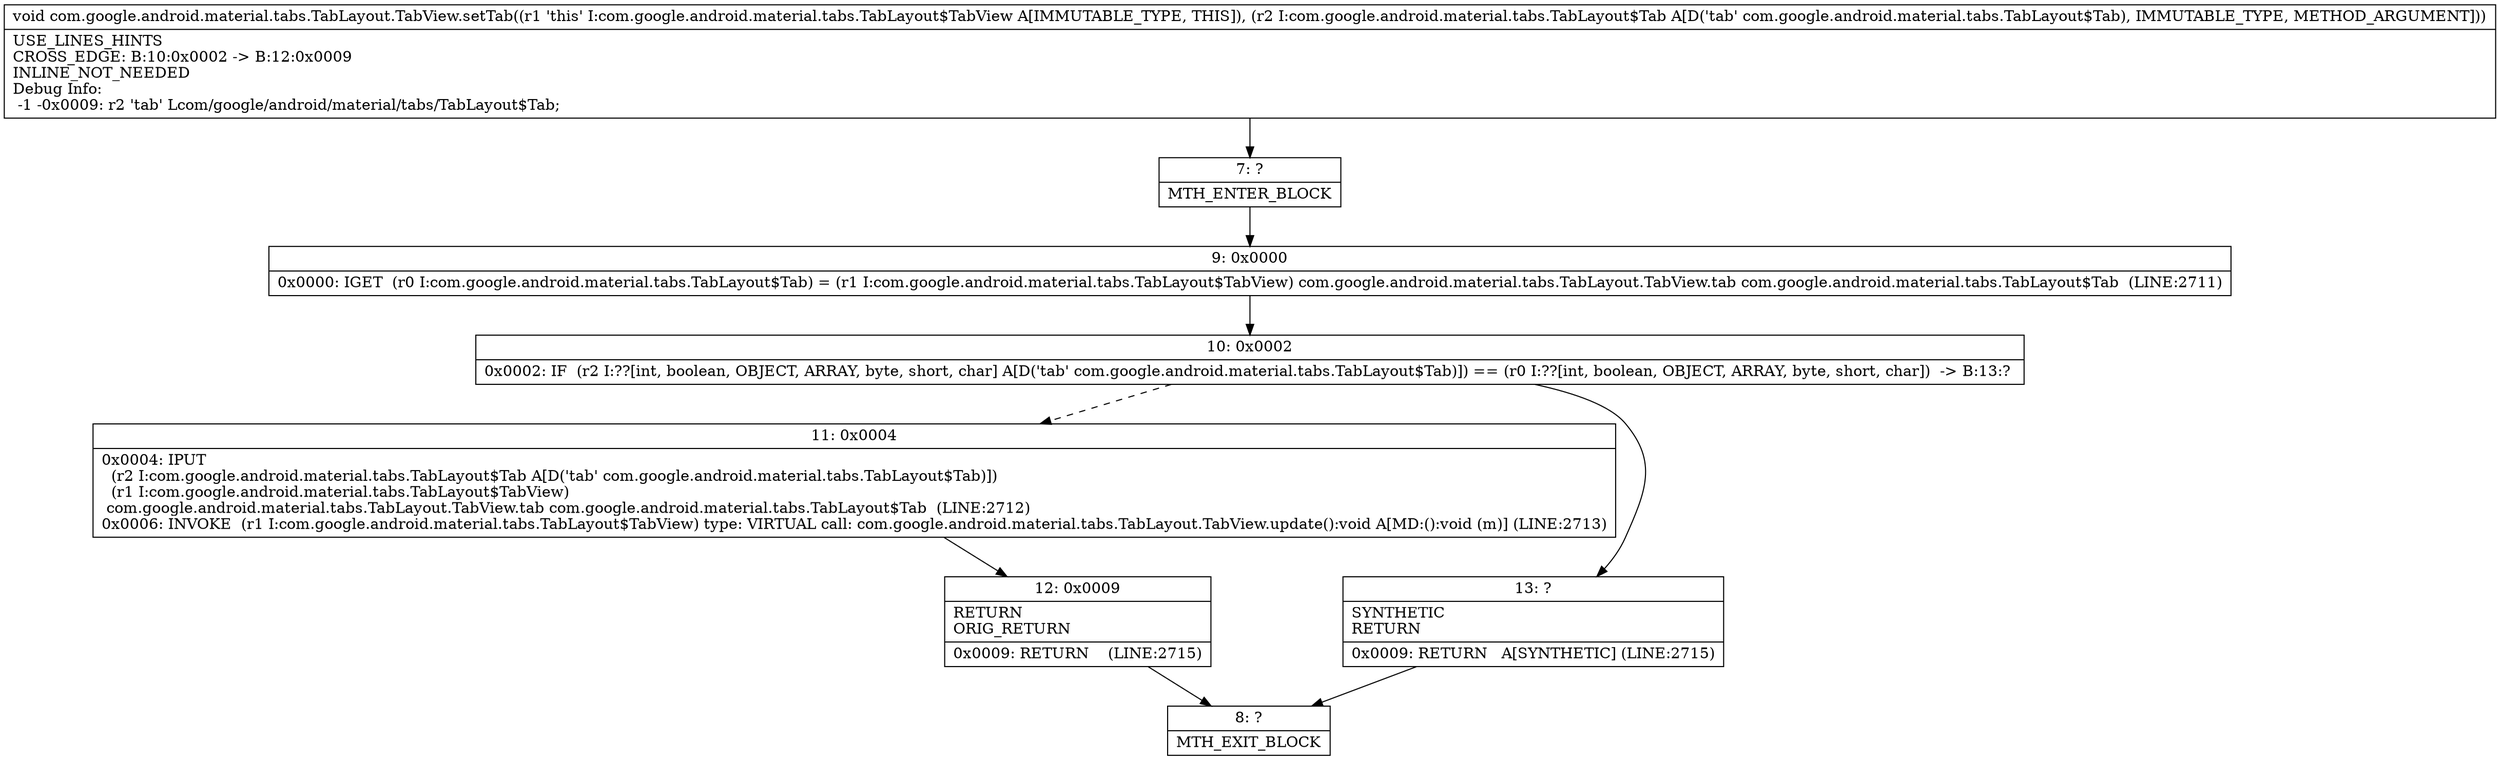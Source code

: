 digraph "CFG forcom.google.android.material.tabs.TabLayout.TabView.setTab(Lcom\/google\/android\/material\/tabs\/TabLayout$Tab;)V" {
Node_7 [shape=record,label="{7\:\ ?|MTH_ENTER_BLOCK\l}"];
Node_9 [shape=record,label="{9\:\ 0x0000|0x0000: IGET  (r0 I:com.google.android.material.tabs.TabLayout$Tab) = (r1 I:com.google.android.material.tabs.TabLayout$TabView) com.google.android.material.tabs.TabLayout.TabView.tab com.google.android.material.tabs.TabLayout$Tab  (LINE:2711)\l}"];
Node_10 [shape=record,label="{10\:\ 0x0002|0x0002: IF  (r2 I:??[int, boolean, OBJECT, ARRAY, byte, short, char] A[D('tab' com.google.android.material.tabs.TabLayout$Tab)]) == (r0 I:??[int, boolean, OBJECT, ARRAY, byte, short, char])  \-\> B:13:? \l}"];
Node_11 [shape=record,label="{11\:\ 0x0004|0x0004: IPUT  \l  (r2 I:com.google.android.material.tabs.TabLayout$Tab A[D('tab' com.google.android.material.tabs.TabLayout$Tab)])\l  (r1 I:com.google.android.material.tabs.TabLayout$TabView)\l com.google.android.material.tabs.TabLayout.TabView.tab com.google.android.material.tabs.TabLayout$Tab  (LINE:2712)\l0x0006: INVOKE  (r1 I:com.google.android.material.tabs.TabLayout$TabView) type: VIRTUAL call: com.google.android.material.tabs.TabLayout.TabView.update():void A[MD:():void (m)] (LINE:2713)\l}"];
Node_12 [shape=record,label="{12\:\ 0x0009|RETURN\lORIG_RETURN\l|0x0009: RETURN    (LINE:2715)\l}"];
Node_8 [shape=record,label="{8\:\ ?|MTH_EXIT_BLOCK\l}"];
Node_13 [shape=record,label="{13\:\ ?|SYNTHETIC\lRETURN\l|0x0009: RETURN   A[SYNTHETIC] (LINE:2715)\l}"];
MethodNode[shape=record,label="{void com.google.android.material.tabs.TabLayout.TabView.setTab((r1 'this' I:com.google.android.material.tabs.TabLayout$TabView A[IMMUTABLE_TYPE, THIS]), (r2 I:com.google.android.material.tabs.TabLayout$Tab A[D('tab' com.google.android.material.tabs.TabLayout$Tab), IMMUTABLE_TYPE, METHOD_ARGUMENT]))  | USE_LINES_HINTS\lCROSS_EDGE: B:10:0x0002 \-\> B:12:0x0009\lINLINE_NOT_NEEDED\lDebug Info:\l  \-1 \-0x0009: r2 'tab' Lcom\/google\/android\/material\/tabs\/TabLayout$Tab;\l}"];
MethodNode -> Node_7;Node_7 -> Node_9;
Node_9 -> Node_10;
Node_10 -> Node_11[style=dashed];
Node_10 -> Node_13;
Node_11 -> Node_12;
Node_12 -> Node_8;
Node_13 -> Node_8;
}

